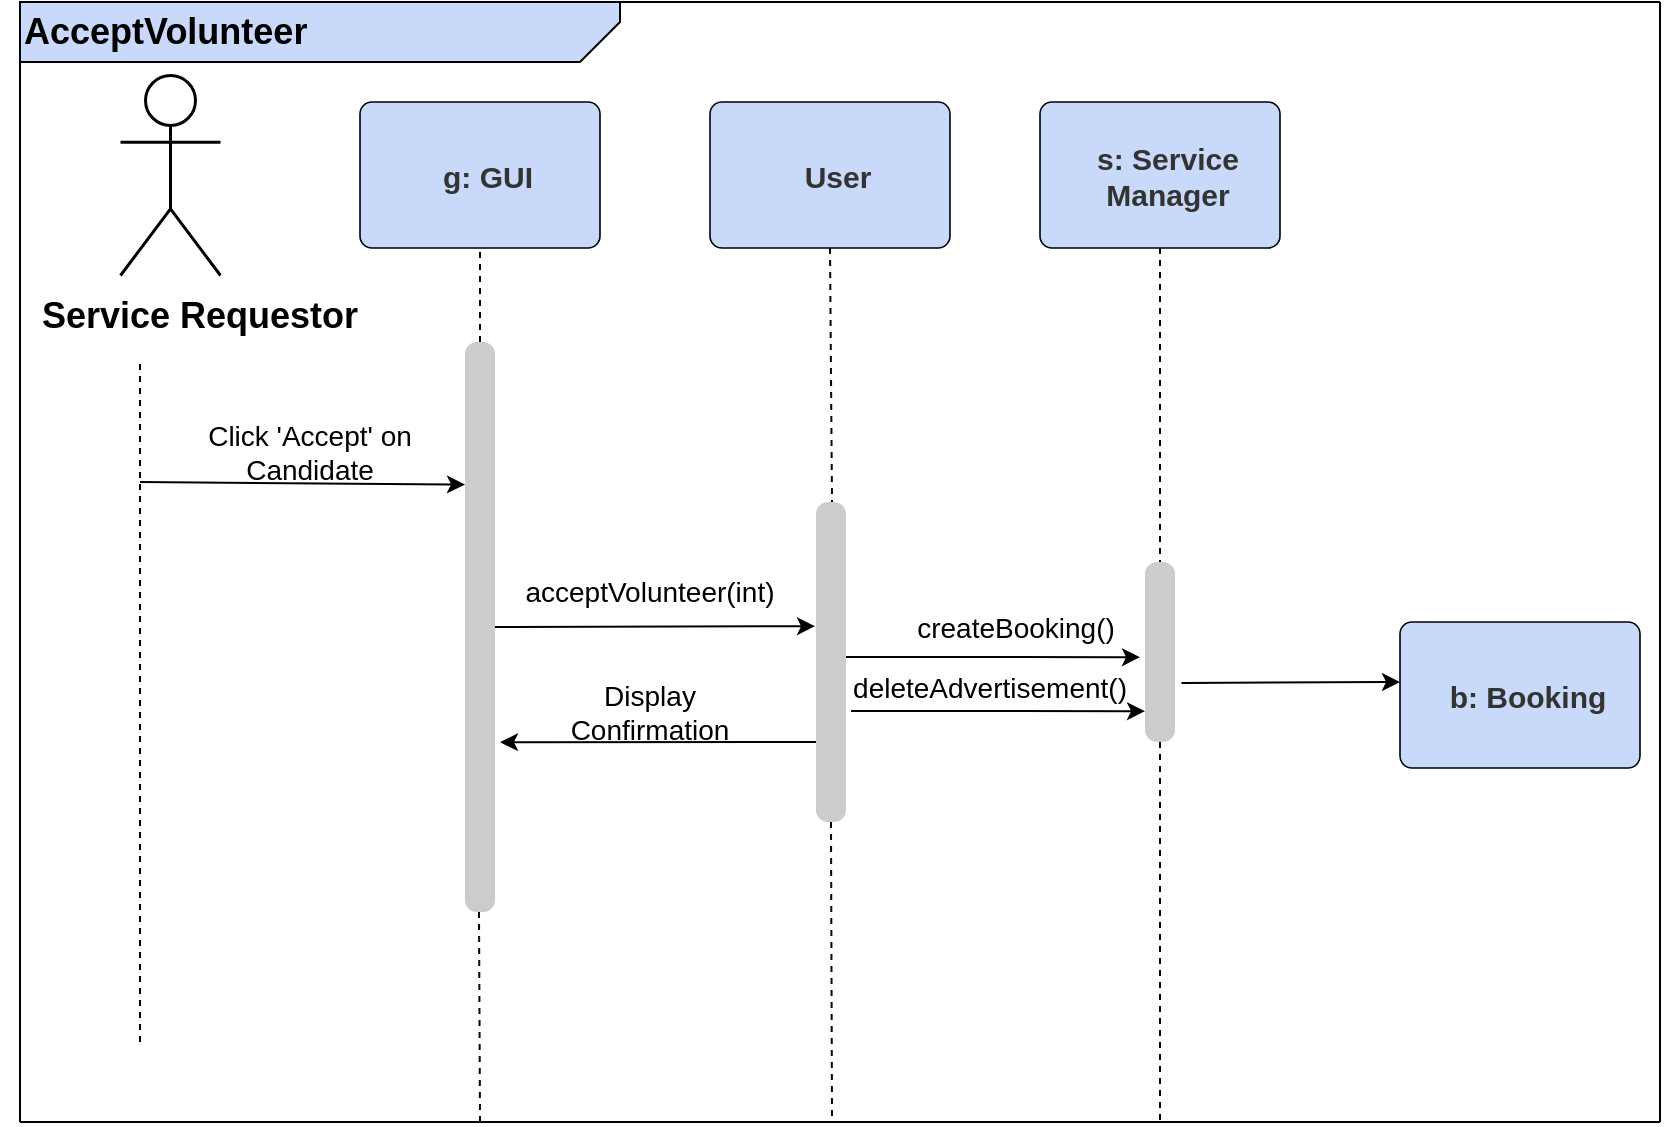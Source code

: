 <mxfile version="14.4.9" type="github">
  <diagram id="llwENjA93QxbZF6YLLVZ" name="Page-1">
    <mxGraphModel dx="2131" dy="854" grid="1" gridSize="10" guides="1" tooltips="1" connect="1" arrows="1" fold="1" page="1" pageScale="1" pageWidth="850" pageHeight="1100" math="0" shadow="0">
      <root>
        <mxCell id="0" />
        <mxCell id="1" parent="0" />
        <mxCell id="uYFd_QaFXTuMg8h9Bsqa-2" value="" style="endArrow=none;html=1;" parent="1" edge="1">
          <mxGeometry width="50" height="50" relative="1" as="geometry">
            <mxPoint x="20" y="640" as="sourcePoint" />
            <mxPoint x="20" y="80" as="targetPoint" />
          </mxGeometry>
        </mxCell>
        <mxCell id="uYFd_QaFXTuMg8h9Bsqa-3" value="&lt;font style=&quot;font-size: 18px&quot;&gt;&lt;b&gt;AcceptVolunteer&lt;/b&gt;&lt;/font&gt;" style="shape=card;whiteSpace=wrap;html=1;shadow=0;direction=north;size=20;flipH=1;fillColor=#C8D9F9;align=left;" parent="1" vertex="1">
          <mxGeometry x="20" y="80" width="300" height="30" as="geometry" />
        </mxCell>
        <UserObject label="" lucidchartObjectId="MQdmsXt1-PA9" id="uYFd_QaFXTuMg8h9Bsqa-4">
          <mxCell style="html=1;overflow=block;blockSpacing=1;whiteSpace=wrap;shape=umlActor;labelPosition=center;verticalLabelPosition=bottom;verticalAlign=top;whiteSpace=nowrap;whiteSpace=wrap;fontSize=13;spacingLeft=8.4;spacing=0;strokeOpacity=100;fillOpacity=0;rounded=1;absoluteArcSize=1;arcSize=12;fillColor=#000000;strokeWidth=1.5;" parent="1" vertex="1">
            <mxGeometry x="70" y="116.5" width="50" height="100" as="geometry" />
          </mxCell>
        </UserObject>
        <UserObject label="g: GUI" lucidchartObjectId="MQdmAqv0ttIW" id="uYFd_QaFXTuMg8h9Bsqa-8">
          <mxCell style="html=1;overflow=block;blockSpacing=1;whiteSpace=wrap;;whiteSpace=wrap;fontSize=15;fontColor=#333333;fontStyle=1;spacingLeft=8.4;spacing=3.8;strokeOpacity=100;fillOpacity=100;rounded=1;absoluteArcSize=1;arcSize=12;fillColor=#c8d9f9;strokeWidth=0.8;" parent="1" vertex="1">
            <mxGeometry x="190" y="130" width="120" height="73" as="geometry" />
          </mxCell>
        </UserObject>
        <mxCell id="uYFd_QaFXTuMg8h9Bsqa-10" value="" style="endArrow=none;dashed=1;html=1;entryX=0.5;entryY=1;entryDx=0;entryDy=0;exitX=0.5;exitY=0;exitDx=0;exitDy=0;" parent="1" source="uYFd_QaFXTuMg8h9Bsqa-37" target="uYFd_QaFXTuMg8h9Bsqa-8" edge="1">
          <mxGeometry width="50" height="50" relative="1" as="geometry">
            <mxPoint x="250" y="240" as="sourcePoint" />
            <mxPoint x="300" y="190" as="targetPoint" />
          </mxGeometry>
        </mxCell>
        <mxCell id="uYFd_QaFXTuMg8h9Bsqa-12" value="" style="endArrow=none;dashed=1;html=1;" parent="1" edge="1">
          <mxGeometry width="50" height="50" relative="1" as="geometry">
            <mxPoint x="80" y="600" as="sourcePoint" />
            <mxPoint x="80" y="260" as="targetPoint" />
          </mxGeometry>
        </mxCell>
        <mxCell id="uYFd_QaFXTuMg8h9Bsqa-32" value="&lt;font style=&quot;font-size: 18px&quot;&gt;&lt;b&gt;Service Requestor&lt;/b&gt;&lt;/font&gt;" style="text;html=1;strokeColor=none;fillColor=none;align=center;verticalAlign=middle;whiteSpace=wrap;rounded=0;shadow=0;" parent="1" vertex="1">
          <mxGeometry x="10" y="216.5" width="200" height="40" as="geometry" />
        </mxCell>
        <mxCell id="uYFd_QaFXTuMg8h9Bsqa-33" value="" style="endArrow=none;html=1;" parent="1" edge="1">
          <mxGeometry width="50" height="50" relative="1" as="geometry">
            <mxPoint x="20" y="640" as="sourcePoint" />
            <mxPoint x="840" y="640" as="targetPoint" />
          </mxGeometry>
        </mxCell>
        <mxCell id="uYFd_QaFXTuMg8h9Bsqa-34" value="" style="endArrow=none;html=1;" parent="1" edge="1">
          <mxGeometry width="50" height="50" relative="1" as="geometry">
            <mxPoint x="840" y="640" as="sourcePoint" />
            <mxPoint x="840" y="80" as="targetPoint" />
          </mxGeometry>
        </mxCell>
        <mxCell id="uYFd_QaFXTuMg8h9Bsqa-35" value="" style="endArrow=none;html=1;entryX=1;entryY=0;entryDx=0;entryDy=0;entryPerimeter=0;" parent="1" target="uYFd_QaFXTuMg8h9Bsqa-3" edge="1">
          <mxGeometry width="50" height="50" relative="1" as="geometry">
            <mxPoint x="840" y="80" as="sourcePoint" />
            <mxPoint x="900" y="410" as="targetPoint" />
          </mxGeometry>
        </mxCell>
        <UserObject label="" lucidchartObjectId="MQdme0VbJFhK" id="uYFd_QaFXTuMg8h9Bsqa-37">
          <mxCell style="html=1;overflow=block;blockSpacing=1;whiteSpace=wrap;;whiteSpace=wrap;fontSize=13;spacingLeft=8.4;spacing=3.8;strokeOpacity=0;fillOpacity=100;rounded=1;absoluteArcSize=1;arcSize=12;fillColor=#cccccc;strokeWidth=0.8;" parent="1" vertex="1">
            <mxGeometry x="242.5" y="250" width="15" height="285" as="geometry" />
          </mxCell>
        </UserObject>
        <mxCell id="uYFd_QaFXTuMg8h9Bsqa-38" value="" style="endArrow=none;dashed=1;html=1;entryX=0.5;entryY=1;entryDx=0;entryDy=0;" parent="1" edge="1">
          <mxGeometry width="50" height="50" relative="1" as="geometry">
            <mxPoint x="250" y="640" as="sourcePoint" />
            <mxPoint x="249.5" y="535" as="targetPoint" />
          </mxGeometry>
        </mxCell>
        <mxCell id="uYFd_QaFXTuMg8h9Bsqa-39" value="" style="endArrow=classic;html=1;entryX=0;entryY=0.25;entryDx=0;entryDy=0;" parent="1" target="uYFd_QaFXTuMg8h9Bsqa-37" edge="1">
          <mxGeometry width="50" height="50" relative="1" as="geometry">
            <mxPoint x="80" y="320" as="sourcePoint" />
            <mxPoint x="840" y="440" as="targetPoint" />
          </mxGeometry>
        </mxCell>
        <mxCell id="uYFd_QaFXTuMg8h9Bsqa-40" value="&lt;font style=&quot;font-size: 14px&quot;&gt;Click &#39;Accept&#39; on Candidate&lt;/font&gt;" style="text;html=1;strokeColor=none;fillColor=none;align=center;verticalAlign=middle;whiteSpace=wrap;rounded=0;" parent="1" vertex="1">
          <mxGeometry x="100" y="290" width="130" height="30" as="geometry" />
        </mxCell>
        <UserObject label="User" lucidchartObjectId="MQdmAqv0ttIW" id="uYFd_QaFXTuMg8h9Bsqa-41">
          <mxCell style="html=1;overflow=block;blockSpacing=1;whiteSpace=wrap;;whiteSpace=wrap;fontSize=15;fontColor=#333333;fontStyle=1;spacingLeft=8.4;spacing=3.8;strokeOpacity=100;fillOpacity=100;rounded=1;absoluteArcSize=1;arcSize=12;fillColor=#c8d9f9;strokeWidth=0.8;" parent="1" vertex="1">
            <mxGeometry x="365" y="130" width="120" height="73" as="geometry" />
          </mxCell>
        </UserObject>
        <UserObject label="s: Service Manager" lucidchartObjectId="MQdmAqv0ttIW" id="uYFd_QaFXTuMg8h9Bsqa-42">
          <mxCell style="html=1;overflow=block;blockSpacing=1;whiteSpace=wrap;;whiteSpace=wrap;fontSize=15;fontColor=#333333;fontStyle=1;spacingLeft=8.4;spacing=3.8;strokeOpacity=100;fillOpacity=100;rounded=1;absoluteArcSize=1;arcSize=12;fillColor=#c8d9f9;strokeWidth=0.8;" parent="1" vertex="1">
            <mxGeometry x="530" y="130" width="120" height="73" as="geometry" />
          </mxCell>
        </UserObject>
        <UserObject label="b: Booking" lucidchartObjectId="MQdmAqv0ttIW" id="uYFd_QaFXTuMg8h9Bsqa-43">
          <mxCell style="html=1;overflow=block;blockSpacing=1;whiteSpace=wrap;;whiteSpace=wrap;fontSize=15;fontColor=#333333;fontStyle=1;spacingLeft=8.4;spacing=3.8;strokeOpacity=100;fillOpacity=100;rounded=1;absoluteArcSize=1;arcSize=12;fillColor=#c8d9f9;strokeWidth=0.8;" parent="1" vertex="1">
            <mxGeometry x="710" y="390" width="120" height="73" as="geometry" />
          </mxCell>
        </UserObject>
        <UserObject label="" lucidchartObjectId="MQdmyBwsHD2w" id="uYFd_QaFXTuMg8h9Bsqa-45">
          <mxCell style="html=1;overflow=block;blockSpacing=1;whiteSpace=wrap;;whiteSpace=wrap;fontSize=13;spacingLeft=8.4;spacing=3.8;strokeOpacity=0;fillOpacity=100;rounded=1;absoluteArcSize=1;arcSize=12;fillColor=#cccccc;strokeWidth=0.8;" parent="1" vertex="1">
            <mxGeometry x="418" y="330" width="15" height="160" as="geometry" />
          </mxCell>
        </UserObject>
        <UserObject label="" lucidchartObjectId="MQdmyBwsHD2w" id="uYFd_QaFXTuMg8h9Bsqa-46">
          <mxCell style="html=1;overflow=block;blockSpacing=1;whiteSpace=wrap;;whiteSpace=wrap;fontSize=13;spacingLeft=8.4;spacing=3.8;strokeOpacity=0;fillOpacity=100;rounded=1;absoluteArcSize=1;arcSize=12;fillColor=#cccccc;strokeWidth=0.8;" parent="1" vertex="1">
            <mxGeometry x="582.5" y="360" width="15" height="90" as="geometry" />
          </mxCell>
        </UserObject>
        <mxCell id="uYFd_QaFXTuMg8h9Bsqa-47" value="" style="endArrow=classic;html=1;exitX=1;exitY=0.5;exitDx=0;exitDy=0;entryX=-0.033;entryY=0.388;entryDx=0;entryDy=0;entryPerimeter=0;" parent="1" source="uYFd_QaFXTuMg8h9Bsqa-37" target="uYFd_QaFXTuMg8h9Bsqa-45" edge="1">
          <mxGeometry width="50" height="50" relative="1" as="geometry">
            <mxPoint x="790" y="470" as="sourcePoint" />
            <mxPoint x="840" y="420" as="targetPoint" />
          </mxGeometry>
        </mxCell>
        <mxCell id="uYFd_QaFXTuMg8h9Bsqa-48" value="" style="endArrow=classic;html=1;exitX=1;exitY=0.5;exitDx=0;exitDy=0;" parent="1" edge="1">
          <mxGeometry width="50" height="50" relative="1" as="geometry">
            <mxPoint x="433" y="407.5" as="sourcePoint" />
            <mxPoint x="580" y="407.58" as="targetPoint" />
          </mxGeometry>
        </mxCell>
        <mxCell id="uYFd_QaFXTuMg8h9Bsqa-49" value="" style="endArrow=classic;html=1;exitX=1.217;exitY=0.672;exitDx=0;exitDy=0;exitPerimeter=0;" parent="1" source="uYFd_QaFXTuMg8h9Bsqa-46" edge="1">
          <mxGeometry width="50" height="50" relative="1" as="geometry">
            <mxPoint x="790" y="470" as="sourcePoint" />
            <mxPoint x="710" y="420" as="targetPoint" />
          </mxGeometry>
        </mxCell>
        <mxCell id="uYFd_QaFXTuMg8h9Bsqa-50" value="&lt;span style=&quot;font-size: 14px&quot;&gt;acceptVolunteer(int)&lt;/span&gt;" style="text;html=1;strokeColor=none;fillColor=none;align=center;verticalAlign=middle;whiteSpace=wrap;rounded=0;" parent="1" vertex="1">
          <mxGeometry x="270" y="360" width="130" height="30" as="geometry" />
        </mxCell>
        <mxCell id="uYFd_QaFXTuMg8h9Bsqa-51" value="&lt;font style=&quot;font-size: 14px&quot;&gt;createBooking()&lt;/font&gt;" style="text;html=1;strokeColor=none;fillColor=none;align=center;verticalAlign=middle;whiteSpace=wrap;rounded=0;" parent="1" vertex="1">
          <mxGeometry x="452.5" y="377.5" width="130" height="30" as="geometry" />
        </mxCell>
        <mxCell id="uYFd_QaFXTuMg8h9Bsqa-52" value="" style="endArrow=classic;html=1;exitX=0;exitY=0.75;exitDx=0;exitDy=0;entryX=1.167;entryY=0.702;entryDx=0;entryDy=0;entryPerimeter=0;" parent="1" source="uYFd_QaFXTuMg8h9Bsqa-45" target="uYFd_QaFXTuMg8h9Bsqa-37" edge="1">
          <mxGeometry width="50" height="50" relative="1" as="geometry">
            <mxPoint x="790" y="480" as="sourcePoint" />
            <mxPoint x="840" y="430" as="targetPoint" />
          </mxGeometry>
        </mxCell>
        <mxCell id="uYFd_QaFXTuMg8h9Bsqa-53" value="&lt;span style=&quot;font-size: 14px&quot;&gt;Display Confirmation&lt;/span&gt;" style="text;html=1;strokeColor=none;fillColor=none;align=center;verticalAlign=middle;whiteSpace=wrap;rounded=0;" parent="1" vertex="1">
          <mxGeometry x="270" y="420" width="130" height="30" as="geometry" />
        </mxCell>
        <mxCell id="uYFd_QaFXTuMg8h9Bsqa-54" value="" style="endArrow=none;dashed=1;html=1;exitX=0.5;exitY=1;exitDx=0;exitDy=0;" parent="1" source="uYFd_QaFXTuMg8h9Bsqa-45" edge="1">
          <mxGeometry width="50" height="50" relative="1" as="geometry">
            <mxPoint x="790" y="480" as="sourcePoint" />
            <mxPoint x="426" y="640" as="targetPoint" />
          </mxGeometry>
        </mxCell>
        <mxCell id="uYFd_QaFXTuMg8h9Bsqa-55" value="" style="endArrow=none;dashed=1;html=1;exitX=0.5;exitY=1;exitDx=0;exitDy=0;" parent="1" edge="1">
          <mxGeometry width="50" height="50" relative="1" as="geometry">
            <mxPoint x="425" y="203" as="sourcePoint" />
            <mxPoint x="426" y="330" as="targetPoint" />
          </mxGeometry>
        </mxCell>
        <mxCell id="uYFd_QaFXTuMg8h9Bsqa-58" value="" style="endArrow=none;dashed=1;html=1;" parent="1" edge="1">
          <mxGeometry width="50" height="50" relative="1" as="geometry">
            <mxPoint x="590" y="450" as="sourcePoint" />
            <mxPoint x="590" y="640" as="targetPoint" />
          </mxGeometry>
        </mxCell>
        <mxCell id="uYFd_QaFXTuMg8h9Bsqa-59" value="" style="endArrow=none;dashed=1;html=1;exitX=0.5;exitY=1;exitDx=0;exitDy=0;entryX=0.5;entryY=0;entryDx=0;entryDy=0;" parent="1" source="uYFd_QaFXTuMg8h9Bsqa-42" target="uYFd_QaFXTuMg8h9Bsqa-46" edge="1">
          <mxGeometry width="50" height="50" relative="1" as="geometry">
            <mxPoint x="790" y="480" as="sourcePoint" />
            <mxPoint x="840" y="430" as="targetPoint" />
          </mxGeometry>
        </mxCell>
        <mxCell id="mB_n3BI9cVwcv5ijJMTX-1" value="" style="endArrow=classic;html=1;exitX=1;exitY=0.5;exitDx=0;exitDy=0;" edge="1" parent="1">
          <mxGeometry width="50" height="50" relative="1" as="geometry">
            <mxPoint x="435.5" y="434.5" as="sourcePoint" />
            <mxPoint x="582.5" y="434.58" as="targetPoint" />
          </mxGeometry>
        </mxCell>
        <mxCell id="mB_n3BI9cVwcv5ijJMTX-2" value="&lt;font style=&quot;font-size: 14px&quot;&gt;deleteAdvertisement()&lt;/font&gt;" style="text;html=1;strokeColor=none;fillColor=none;align=center;verticalAlign=middle;whiteSpace=wrap;rounded=0;" vertex="1" parent="1">
          <mxGeometry x="440" y="407.5" width="130" height="30" as="geometry" />
        </mxCell>
      </root>
    </mxGraphModel>
  </diagram>
</mxfile>
